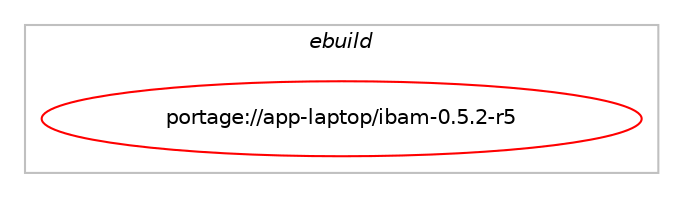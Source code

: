 digraph prolog {

# *************
# Graph options
# *************

newrank=true;
concentrate=true;
compound=true;
graph [rankdir=LR,fontname=Helvetica,fontsize=10,ranksep=1.5];#, ranksep=2.5, nodesep=0.2];
edge  [arrowhead=vee];
node  [fontname=Helvetica,fontsize=10];

# **********
# The ebuild
# **********

subgraph cluster_leftcol {
color=gray;
label=<<i>ebuild</i>>;
id [label="portage://app-laptop/ibam-0.5.2-r5", color=red, width=4, href="../app-laptop/ibam-0.5.2-r5.svg"];
}

# ****************
# The dependencies
# ****************

subgraph cluster_midcol {
color=gray;
label=<<i>dependencies</i>>;
subgraph cluster_compile {
fillcolor="#eeeeee";
style=filled;
label=<<i>compile</i>>;
# *** BEGIN UNKNOWN DEPENDENCY TYPE (TODO) ***
# id -> equal(use_conditional_group(positive,gkrellm,portage://app-laptop/ibam-0.5.2-r5,[package_dependency(portage://app-laptop/ibam-0.5.2-r5,install,no,app-admin,gkrellm,none,[,,],[slot(2)],[use(enable(X),none)]),package_dependency(portage://app-laptop/ibam-0.5.2-r5,install,no,x11-libs,gdk-pixbuf,none,[,,],[],[]),package_dependency(portage://app-laptop/ibam-0.5.2-r5,install,no,x11-libs,gtk+,none,[,,],[slot(2)],[])]))
# *** END UNKNOWN DEPENDENCY TYPE (TODO) ***

}
subgraph cluster_compileandrun {
fillcolor="#eeeeee";
style=filled;
label=<<i>compile and run</i>>;
}
subgraph cluster_run {
fillcolor="#eeeeee";
style=filled;
label=<<i>run</i>>;
# *** BEGIN UNKNOWN DEPENDENCY TYPE (TODO) ***
# id -> equal(use_conditional_group(positive,gkrellm,portage://app-laptop/ibam-0.5.2-r5,[package_dependency(portage://app-laptop/ibam-0.5.2-r5,run,no,app-admin,gkrellm,none,[,,],[slot(2)],[use(enable(X),none)]),package_dependency(portage://app-laptop/ibam-0.5.2-r5,run,no,x11-libs,gdk-pixbuf,none,[,,],[],[]),package_dependency(portage://app-laptop/ibam-0.5.2-r5,run,no,x11-libs,gtk+,none,[,,],[slot(2)],[])]))
# *** END UNKNOWN DEPENDENCY TYPE (TODO) ***

}
}

# **************
# The candidates
# **************

subgraph cluster_choices {
rank=same;
color=gray;
label=<<i>candidates</i>>;

}

}

